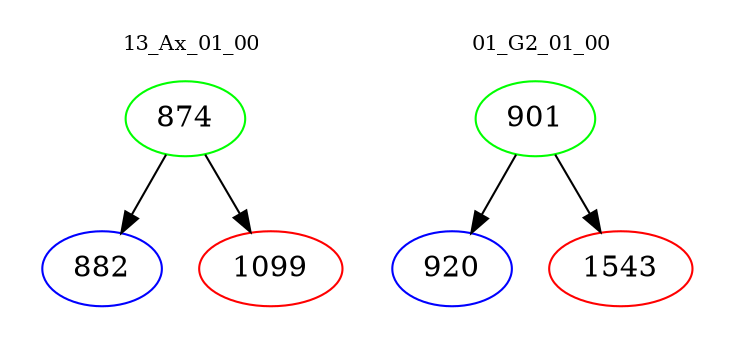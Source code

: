 digraph{
subgraph cluster_0 {
color = white
label = "13_Ax_01_00";
fontsize=10;
T0_874 [label="874", color="green"]
T0_874 -> T0_882 [color="black"]
T0_882 [label="882", color="blue"]
T0_874 -> T0_1099 [color="black"]
T0_1099 [label="1099", color="red"]
}
subgraph cluster_1 {
color = white
label = "01_G2_01_00";
fontsize=10;
T1_901 [label="901", color="green"]
T1_901 -> T1_920 [color="black"]
T1_920 [label="920", color="blue"]
T1_901 -> T1_1543 [color="black"]
T1_1543 [label="1543", color="red"]
}
}
